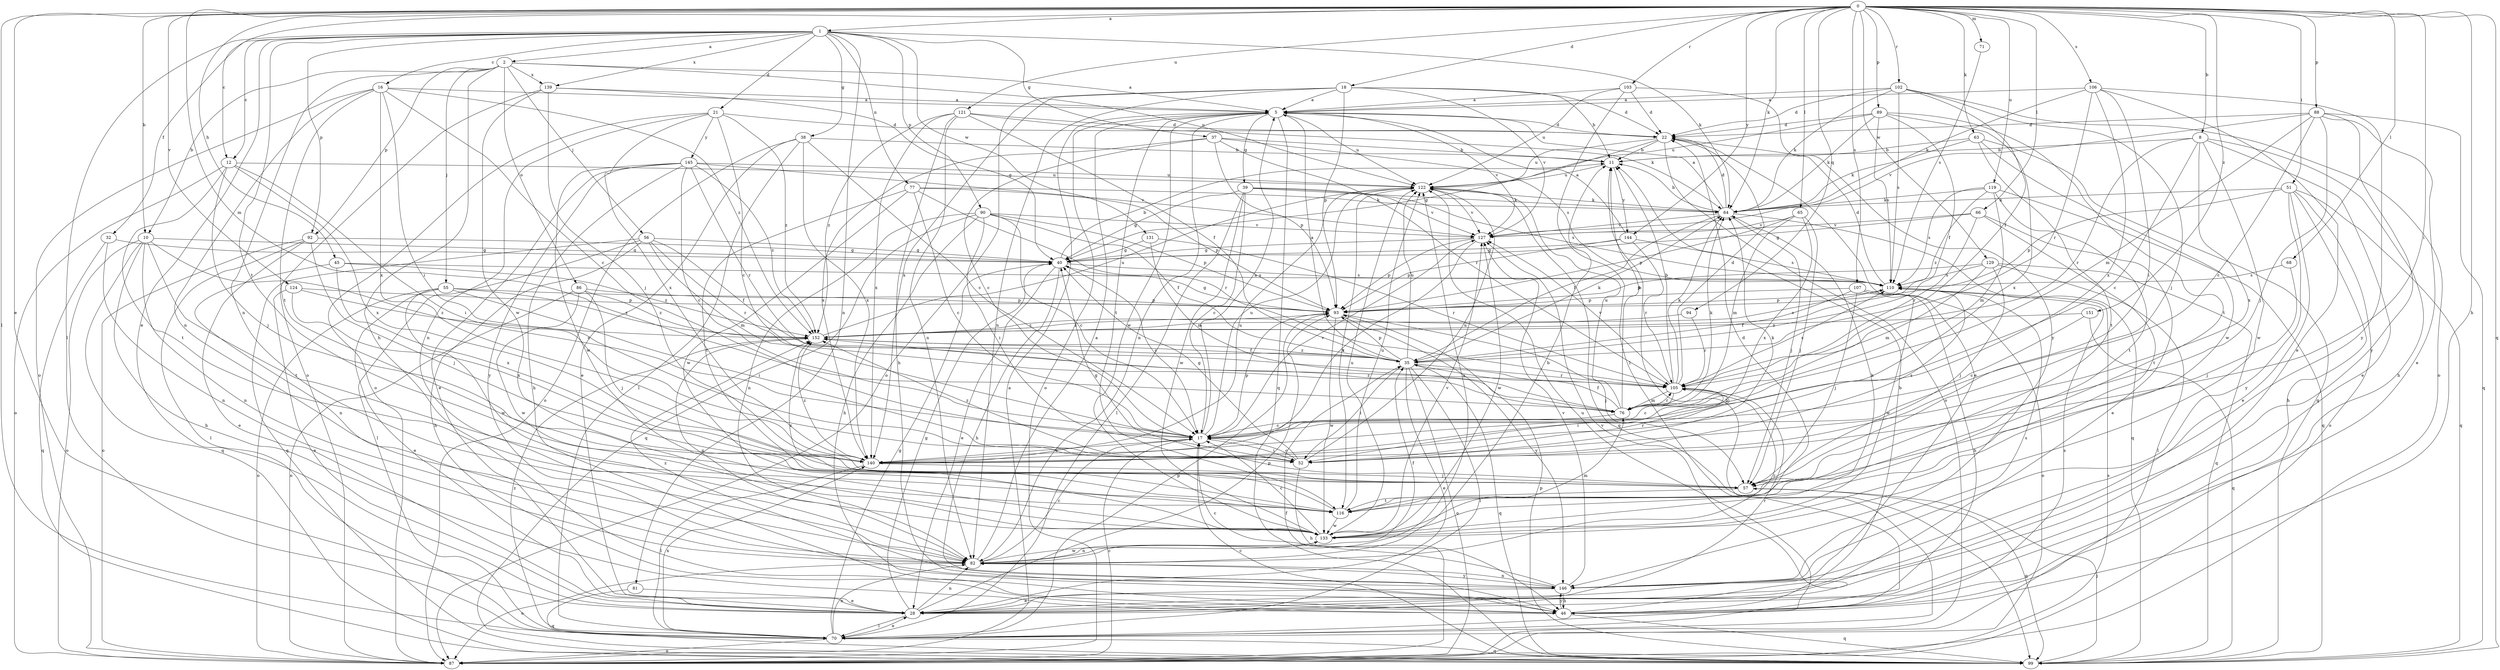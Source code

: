 strict digraph  {
0;
1;
2;
5;
8;
10;
11;
12;
16;
17;
18;
21;
22;
28;
32;
35;
37;
38;
39;
40;
45;
46;
51;
52;
55;
56;
57;
63;
64;
65;
66;
68;
70;
71;
76;
77;
81;
82;
86;
87;
88;
89;
90;
92;
93;
94;
99;
102;
103;
105;
106;
107;
110;
116;
119;
121;
122;
124;
127;
129;
131;
133;
139;
140;
144;
145;
146;
151;
152;
0 -> 1  [label=a];
0 -> 8  [label=b];
0 -> 10  [label=b];
0 -> 12  [label=c];
0 -> 18  [label=d];
0 -> 28  [label=e];
0 -> 45  [label=h];
0 -> 46  [label=h];
0 -> 51  [label=i];
0 -> 52  [label=i];
0 -> 63  [label=k];
0 -> 64  [label=k];
0 -> 65  [label=l];
0 -> 66  [label=l];
0 -> 68  [label=l];
0 -> 70  [label=l];
0 -> 71  [label=m];
0 -> 76  [label=m];
0 -> 88  [label=p];
0 -> 89  [label=p];
0 -> 94  [label=q];
0 -> 99  [label=q];
0 -> 102  [label=r];
0 -> 103  [label=r];
0 -> 106  [label=s];
0 -> 107  [label=s];
0 -> 119  [label=u];
0 -> 121  [label=u];
0 -> 124  [label=v];
0 -> 129  [label=w];
0 -> 144  [label=y];
0 -> 151  [label=z];
1 -> 2  [label=a];
1 -> 12  [label=c];
1 -> 16  [label=c];
1 -> 21  [label=d];
1 -> 28  [label=e];
1 -> 32  [label=f];
1 -> 37  [label=g];
1 -> 38  [label=g];
1 -> 64  [label=k];
1 -> 70  [label=l];
1 -> 77  [label=n];
1 -> 81  [label=n];
1 -> 90  [label=p];
1 -> 92  [label=p];
1 -> 116  [label=t];
1 -> 131  [label=w];
1 -> 139  [label=x];
2 -> 5  [label=a];
2 -> 10  [label=b];
2 -> 46  [label=h];
2 -> 55  [label=j];
2 -> 56  [label=j];
2 -> 82  [label=n];
2 -> 86  [label=o];
2 -> 92  [label=p];
2 -> 122  [label=u];
2 -> 139  [label=x];
5 -> 22  [label=d];
5 -> 39  [label=g];
5 -> 82  [label=n];
5 -> 87  [label=o];
5 -> 99  [label=q];
5 -> 116  [label=t];
5 -> 122  [label=u];
5 -> 127  [label=v];
5 -> 133  [label=w];
8 -> 11  [label=b];
8 -> 17  [label=c];
8 -> 28  [label=e];
8 -> 46  [label=h];
8 -> 105  [label=r];
8 -> 133  [label=w];
8 -> 140  [label=x];
10 -> 17  [label=c];
10 -> 40  [label=g];
10 -> 46  [label=h];
10 -> 82  [label=n];
10 -> 87  [label=o];
10 -> 99  [label=q];
10 -> 116  [label=t];
11 -> 122  [label=u];
11 -> 144  [label=y];
12 -> 52  [label=i];
12 -> 57  [label=j];
12 -> 87  [label=o];
12 -> 116  [label=t];
12 -> 122  [label=u];
12 -> 140  [label=x];
16 -> 5  [label=a];
16 -> 17  [label=c];
16 -> 52  [label=i];
16 -> 82  [label=n];
16 -> 87  [label=o];
16 -> 116  [label=t];
16 -> 140  [label=x];
16 -> 152  [label=z];
17 -> 5  [label=a];
17 -> 52  [label=i];
17 -> 93  [label=p];
17 -> 122  [label=u];
17 -> 127  [label=v];
17 -> 140  [label=x];
18 -> 5  [label=a];
18 -> 11  [label=b];
18 -> 22  [label=d];
18 -> 82  [label=n];
18 -> 87  [label=o];
18 -> 93  [label=p];
18 -> 127  [label=v];
18 -> 140  [label=x];
21 -> 17  [label=c];
21 -> 22  [label=d];
21 -> 82  [label=n];
21 -> 87  [label=o];
21 -> 140  [label=x];
21 -> 145  [label=y];
21 -> 152  [label=z];
22 -> 11  [label=b];
22 -> 28  [label=e];
22 -> 40  [label=g];
22 -> 87  [label=o];
22 -> 122  [label=u];
28 -> 40  [label=g];
28 -> 70  [label=l];
28 -> 82  [label=n];
28 -> 93  [label=p];
28 -> 105  [label=r];
32 -> 40  [label=g];
32 -> 82  [label=n];
32 -> 99  [label=q];
35 -> 5  [label=a];
35 -> 28  [label=e];
35 -> 52  [label=i];
35 -> 64  [label=k];
35 -> 70  [label=l];
35 -> 87  [label=o];
35 -> 93  [label=p];
35 -> 99  [label=q];
35 -> 105  [label=r];
35 -> 122  [label=u];
35 -> 152  [label=z];
37 -> 11  [label=b];
37 -> 17  [label=c];
37 -> 93  [label=p];
37 -> 105  [label=r];
37 -> 110  [label=s];
37 -> 140  [label=x];
38 -> 11  [label=b];
38 -> 17  [label=c];
38 -> 28  [label=e];
38 -> 70  [label=l];
38 -> 87  [label=o];
38 -> 140  [label=x];
39 -> 17  [label=c];
39 -> 40  [label=g];
39 -> 64  [label=k];
39 -> 70  [label=l];
39 -> 110  [label=s];
39 -> 127  [label=v];
39 -> 133  [label=w];
40 -> 11  [label=b];
40 -> 17  [label=c];
40 -> 28  [label=e];
40 -> 46  [label=h];
40 -> 110  [label=s];
45 -> 82  [label=n];
45 -> 110  [label=s];
45 -> 140  [label=x];
45 -> 152  [label=z];
46 -> 11  [label=b];
46 -> 99  [label=q];
46 -> 110  [label=s];
46 -> 127  [label=v];
46 -> 146  [label=y];
51 -> 28  [label=e];
51 -> 46  [label=h];
51 -> 64  [label=k];
51 -> 87  [label=o];
51 -> 93  [label=p];
51 -> 99  [label=q];
51 -> 146  [label=y];
52 -> 17  [label=c];
52 -> 40  [label=g];
52 -> 46  [label=h];
52 -> 64  [label=k];
52 -> 105  [label=r];
52 -> 110  [label=s];
52 -> 122  [label=u];
52 -> 152  [label=z];
55 -> 28  [label=e];
55 -> 52  [label=i];
55 -> 87  [label=o];
55 -> 93  [label=p];
55 -> 133  [label=w];
55 -> 152  [label=z];
56 -> 35  [label=f];
56 -> 40  [label=g];
56 -> 46  [label=h];
56 -> 70  [label=l];
56 -> 76  [label=m];
56 -> 99  [label=q];
56 -> 105  [label=r];
57 -> 40  [label=g];
57 -> 99  [label=q];
57 -> 116  [label=t];
63 -> 11  [label=b];
63 -> 64  [label=k];
63 -> 99  [label=q];
63 -> 116  [label=t];
63 -> 133  [label=w];
64 -> 5  [label=a];
64 -> 11  [label=b];
64 -> 22  [label=d];
64 -> 35  [label=f];
64 -> 57  [label=j];
64 -> 99  [label=q];
64 -> 127  [label=v];
65 -> 57  [label=j];
65 -> 76  [label=m];
65 -> 93  [label=p];
65 -> 127  [label=v];
65 -> 140  [label=x];
66 -> 28  [label=e];
66 -> 40  [label=g];
66 -> 105  [label=r];
66 -> 116  [label=t];
66 -> 127  [label=v];
68 -> 57  [label=j];
68 -> 110  [label=s];
70 -> 11  [label=b];
70 -> 28  [label=e];
70 -> 40  [label=g];
70 -> 82  [label=n];
70 -> 87  [label=o];
70 -> 93  [label=p];
70 -> 99  [label=q];
70 -> 122  [label=u];
70 -> 140  [label=x];
70 -> 152  [label=z];
71 -> 110  [label=s];
76 -> 11  [label=b];
76 -> 17  [label=c];
76 -> 35  [label=f];
76 -> 64  [label=k];
76 -> 105  [label=r];
76 -> 122  [label=u];
76 -> 152  [label=z];
77 -> 17  [label=c];
77 -> 64  [label=k];
77 -> 93  [label=p];
77 -> 105  [label=r];
77 -> 116  [label=t];
77 -> 133  [label=w];
81 -> 28  [label=e];
81 -> 99  [label=q];
82 -> 5  [label=a];
82 -> 11  [label=b];
82 -> 17  [label=c];
82 -> 35  [label=f];
82 -> 87  [label=o];
82 -> 105  [label=r];
82 -> 122  [label=u];
82 -> 133  [label=w];
82 -> 146  [label=y];
86 -> 57  [label=j];
86 -> 87  [label=o];
86 -> 93  [label=p];
86 -> 133  [label=w];
86 -> 152  [label=z];
87 -> 5  [label=a];
87 -> 17  [label=c];
87 -> 35  [label=f];
87 -> 110  [label=s];
88 -> 17  [label=c];
88 -> 22  [label=d];
88 -> 28  [label=e];
88 -> 57  [label=j];
88 -> 76  [label=m];
88 -> 99  [label=q];
88 -> 127  [label=v];
88 -> 146  [label=y];
89 -> 22  [label=d];
89 -> 35  [label=f];
89 -> 64  [label=k];
89 -> 110  [label=s];
89 -> 116  [label=t];
89 -> 122  [label=u];
89 -> 140  [label=x];
90 -> 17  [label=c];
90 -> 35  [label=f];
90 -> 46  [label=h];
90 -> 52  [label=i];
90 -> 82  [label=n];
90 -> 93  [label=p];
90 -> 99  [label=q];
90 -> 127  [label=v];
92 -> 28  [label=e];
92 -> 40  [label=g];
92 -> 57  [label=j];
92 -> 70  [label=l];
92 -> 87  [label=o];
93 -> 40  [label=g];
93 -> 57  [label=j];
93 -> 133  [label=w];
93 -> 146  [label=y];
93 -> 152  [label=z];
94 -> 105  [label=r];
94 -> 152  [label=z];
99 -> 17  [label=c];
99 -> 57  [label=j];
99 -> 93  [label=p];
102 -> 5  [label=a];
102 -> 22  [label=d];
102 -> 35  [label=f];
102 -> 57  [label=j];
102 -> 64  [label=k];
102 -> 87  [label=o];
102 -> 110  [label=s];
103 -> 5  [label=a];
103 -> 22  [label=d];
103 -> 70  [label=l];
103 -> 122  [label=u];
103 -> 146  [label=y];
105 -> 11  [label=b];
105 -> 17  [label=c];
105 -> 22  [label=d];
105 -> 52  [label=i];
105 -> 64  [label=k];
105 -> 76  [label=m];
105 -> 110  [label=s];
105 -> 127  [label=v];
106 -> 5  [label=a];
106 -> 28  [label=e];
106 -> 52  [label=i];
106 -> 64  [label=k];
106 -> 105  [label=r];
106 -> 140  [label=x];
106 -> 146  [label=y];
107 -> 35  [label=f];
107 -> 46  [label=h];
107 -> 57  [label=j];
107 -> 87  [label=o];
107 -> 93  [label=p];
107 -> 133  [label=w];
110 -> 22  [label=d];
110 -> 93  [label=p];
116 -> 122  [label=u];
116 -> 133  [label=w];
116 -> 152  [label=z];
119 -> 64  [label=k];
119 -> 76  [label=m];
119 -> 99  [label=q];
119 -> 110  [label=s];
119 -> 116  [label=t];
119 -> 152  [label=z];
121 -> 22  [label=d];
121 -> 35  [label=f];
121 -> 46  [label=h];
121 -> 64  [label=k];
121 -> 82  [label=n];
121 -> 140  [label=x];
121 -> 152  [label=z];
122 -> 64  [label=k];
122 -> 99  [label=q];
122 -> 116  [label=t];
122 -> 127  [label=v];
124 -> 28  [label=e];
124 -> 93  [label=p];
124 -> 140  [label=x];
124 -> 152  [label=z];
127 -> 40  [label=g];
127 -> 93  [label=p];
127 -> 133  [label=w];
127 -> 140  [label=x];
129 -> 57  [label=j];
129 -> 70  [label=l];
129 -> 76  [label=m];
129 -> 93  [label=p];
129 -> 99  [label=q];
129 -> 110  [label=s];
131 -> 40  [label=g];
131 -> 76  [label=m];
131 -> 105  [label=r];
133 -> 17  [label=c];
133 -> 22  [label=d];
133 -> 64  [label=k];
133 -> 76  [label=m];
133 -> 82  [label=n];
133 -> 122  [label=u];
133 -> 127  [label=v];
139 -> 5  [label=a];
139 -> 40  [label=g];
139 -> 57  [label=j];
139 -> 87  [label=o];
139 -> 133  [label=w];
140 -> 57  [label=j];
140 -> 70  [label=l];
140 -> 122  [label=u];
140 -> 152  [label=z];
144 -> 5  [label=a];
144 -> 40  [label=g];
144 -> 93  [label=p];
144 -> 105  [label=r];
144 -> 110  [label=s];
145 -> 17  [label=c];
145 -> 28  [label=e];
145 -> 46  [label=h];
145 -> 105  [label=r];
145 -> 122  [label=u];
145 -> 127  [label=v];
145 -> 133  [label=w];
145 -> 146  [label=y];
145 -> 152  [label=z];
146 -> 17  [label=c];
146 -> 28  [label=e];
146 -> 46  [label=h];
146 -> 82  [label=n];
146 -> 110  [label=s];
146 -> 127  [label=v];
146 -> 152  [label=z];
151 -> 17  [label=c];
151 -> 99  [label=q];
151 -> 152  [label=z];
152 -> 35  [label=f];
152 -> 82  [label=n];
152 -> 110  [label=s];
152 -> 122  [label=u];
}
